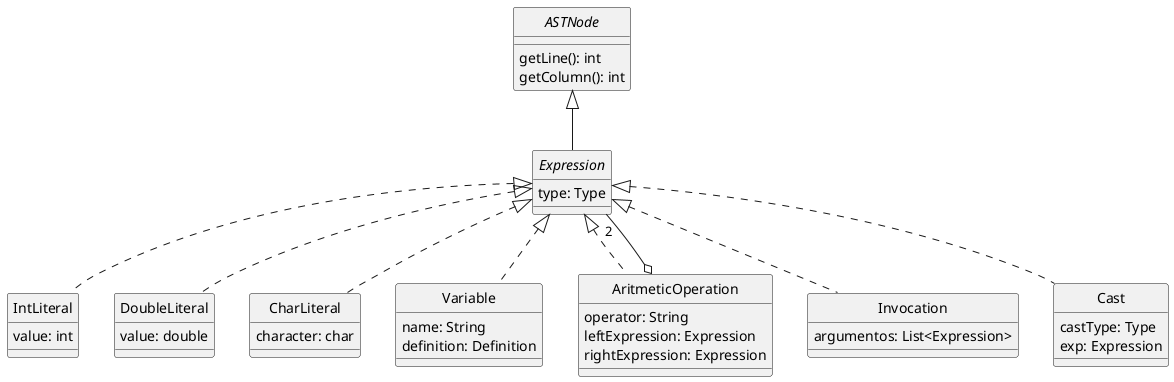 @startuml Expressions
skinparam style strictuml
skinparam monochrome true


interface ASTNode {
    getLine(): int
    getColumn(): int
}

interface Expression {
    type: Type
}

class IntLiteral {
    value: int
}

class DoubleLiteral {
    value: double
}

class CharLiteral {
    character: char
}

class Variable {
    name: String
    definition: Definition
}

class AritmeticOperation {
    operator: String
    leftExpression: Expression
    rightExpression: Expression
    ' Deben de poder ser evaluables
}

class Invocation implements Expression {
    argumentos: List<Expression>
}

class Cast {
    castType: Type
    exp: Expression
}

ASTNode <|-- Expression
Expression <|.. IntLiteral
Expression <|.. DoubleLiteral
Expression <|.. CharLiteral
Expression <|.. Variable
Expression <|.. AritmeticOperation
AritmeticOperation o-- "2" Expression
Expression <|.. Cast

@enduml
